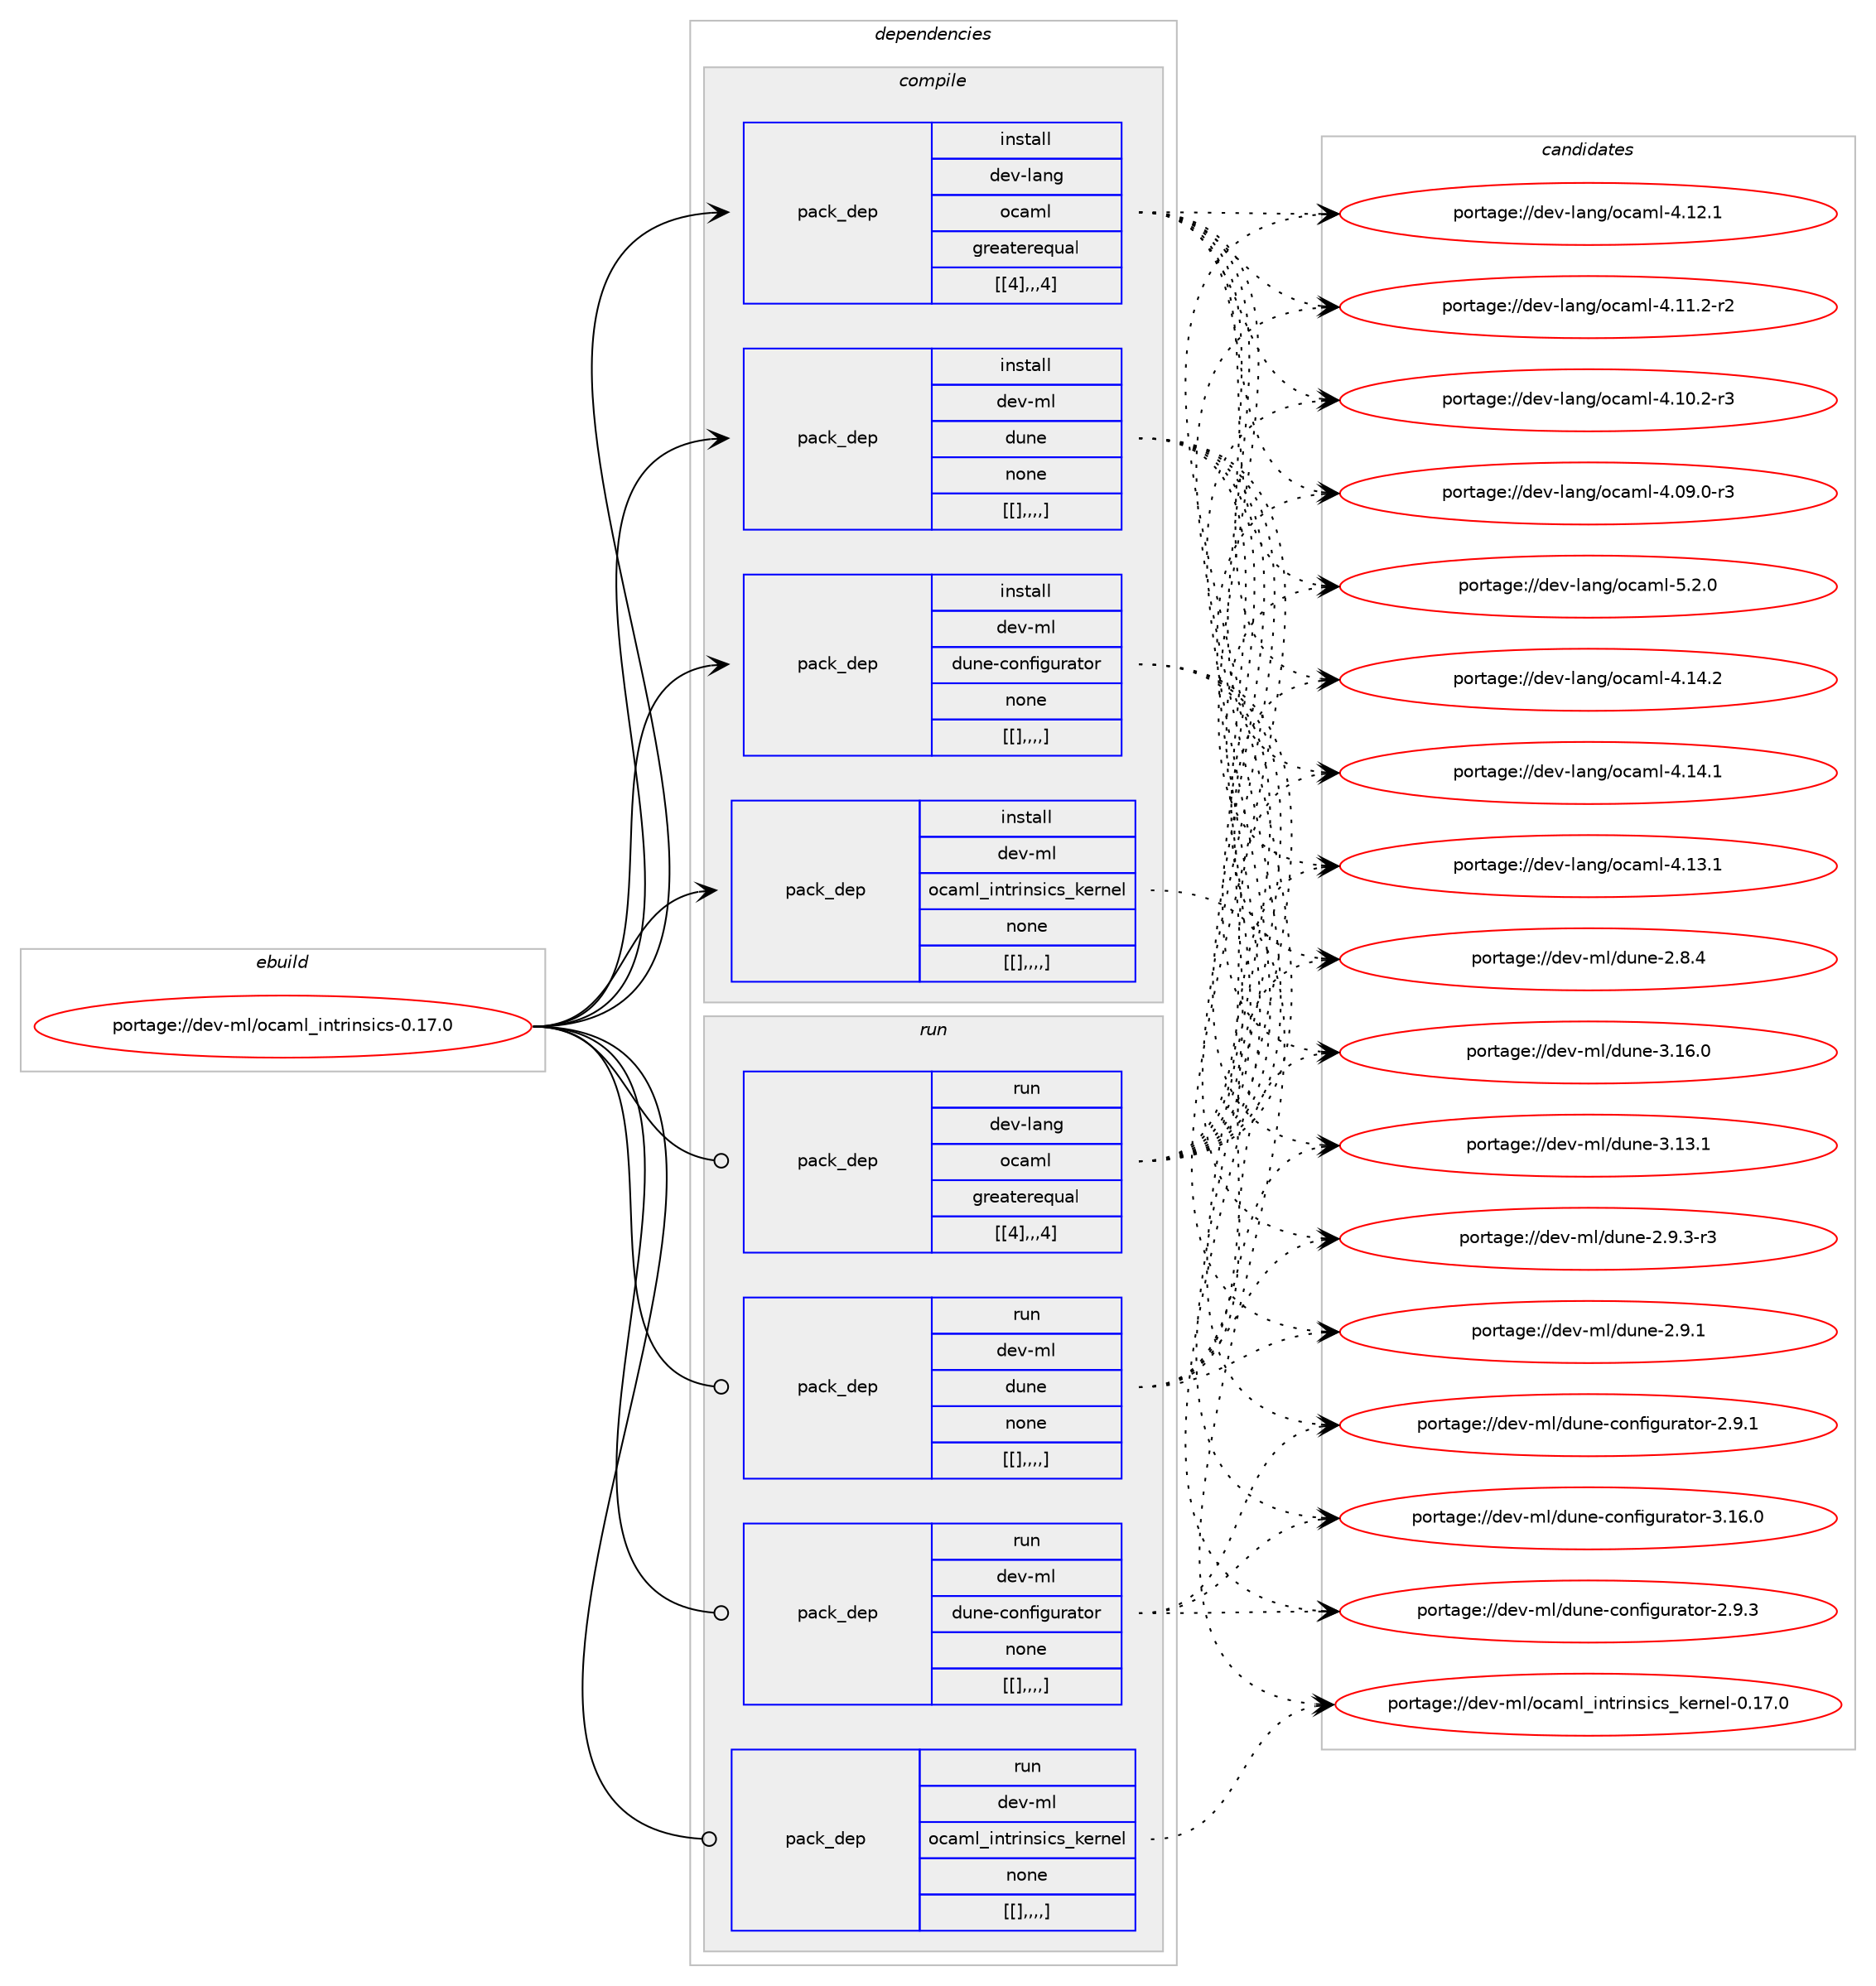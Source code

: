 digraph prolog {

# *************
# Graph options
# *************

newrank=true;
concentrate=true;
compound=true;
graph [rankdir=LR,fontname=Helvetica,fontsize=10,ranksep=1.5];#, ranksep=2.5, nodesep=0.2];
edge  [arrowhead=vee];
node  [fontname=Helvetica,fontsize=10];

# **********
# The ebuild
# **********

subgraph cluster_leftcol {
color=gray;
label=<<i>ebuild</i>>;
id [label="portage://dev-ml/ocaml_intrinsics-0.17.0", color=red, width=4, href="../dev-ml/ocaml_intrinsics-0.17.0.svg"];
}

# ****************
# The dependencies
# ****************

subgraph cluster_midcol {
color=gray;
label=<<i>dependencies</i>>;
subgraph cluster_compile {
fillcolor="#eeeeee";
style=filled;
label=<<i>compile</i>>;
subgraph pack90675 {
dependency122068 [label=<<TABLE BORDER="0" CELLBORDER="1" CELLSPACING="0" CELLPADDING="4" WIDTH="220"><TR><TD ROWSPAN="6" CELLPADDING="30">pack_dep</TD></TR><TR><TD WIDTH="110">install</TD></TR><TR><TD>dev-lang</TD></TR><TR><TD>ocaml</TD></TR><TR><TD>greaterequal</TD></TR><TR><TD>[[4],,,4]</TD></TR></TABLE>>, shape=none, color=blue];
}
id:e -> dependency122068:w [weight=20,style="solid",arrowhead="vee"];
subgraph pack90676 {
dependency122069 [label=<<TABLE BORDER="0" CELLBORDER="1" CELLSPACING="0" CELLPADDING="4" WIDTH="220"><TR><TD ROWSPAN="6" CELLPADDING="30">pack_dep</TD></TR><TR><TD WIDTH="110">install</TD></TR><TR><TD>dev-ml</TD></TR><TR><TD>dune</TD></TR><TR><TD>none</TD></TR><TR><TD>[[],,,,]</TD></TR></TABLE>>, shape=none, color=blue];
}
id:e -> dependency122069:w [weight=20,style="solid",arrowhead="vee"];
subgraph pack90677 {
dependency122070 [label=<<TABLE BORDER="0" CELLBORDER="1" CELLSPACING="0" CELLPADDING="4" WIDTH="220"><TR><TD ROWSPAN="6" CELLPADDING="30">pack_dep</TD></TR><TR><TD WIDTH="110">install</TD></TR><TR><TD>dev-ml</TD></TR><TR><TD>dune-configurator</TD></TR><TR><TD>none</TD></TR><TR><TD>[[],,,,]</TD></TR></TABLE>>, shape=none, color=blue];
}
id:e -> dependency122070:w [weight=20,style="solid",arrowhead="vee"];
subgraph pack90678 {
dependency122071 [label=<<TABLE BORDER="0" CELLBORDER="1" CELLSPACING="0" CELLPADDING="4" WIDTH="220"><TR><TD ROWSPAN="6" CELLPADDING="30">pack_dep</TD></TR><TR><TD WIDTH="110">install</TD></TR><TR><TD>dev-ml</TD></TR><TR><TD>ocaml_intrinsics_kernel</TD></TR><TR><TD>none</TD></TR><TR><TD>[[],,,,]</TD></TR></TABLE>>, shape=none, color=blue];
}
id:e -> dependency122071:w [weight=20,style="solid",arrowhead="vee"];
}
subgraph cluster_compileandrun {
fillcolor="#eeeeee";
style=filled;
label=<<i>compile and run</i>>;
}
subgraph cluster_run {
fillcolor="#eeeeee";
style=filled;
label=<<i>run</i>>;
subgraph pack90679 {
dependency122072 [label=<<TABLE BORDER="0" CELLBORDER="1" CELLSPACING="0" CELLPADDING="4" WIDTH="220"><TR><TD ROWSPAN="6" CELLPADDING="30">pack_dep</TD></TR><TR><TD WIDTH="110">run</TD></TR><TR><TD>dev-lang</TD></TR><TR><TD>ocaml</TD></TR><TR><TD>greaterequal</TD></TR><TR><TD>[[4],,,4]</TD></TR></TABLE>>, shape=none, color=blue];
}
id:e -> dependency122072:w [weight=20,style="solid",arrowhead="odot"];
subgraph pack90680 {
dependency122073 [label=<<TABLE BORDER="0" CELLBORDER="1" CELLSPACING="0" CELLPADDING="4" WIDTH="220"><TR><TD ROWSPAN="6" CELLPADDING="30">pack_dep</TD></TR><TR><TD WIDTH="110">run</TD></TR><TR><TD>dev-ml</TD></TR><TR><TD>dune</TD></TR><TR><TD>none</TD></TR><TR><TD>[[],,,,]</TD></TR></TABLE>>, shape=none, color=blue];
}
id:e -> dependency122073:w [weight=20,style="solid",arrowhead="odot"];
subgraph pack90681 {
dependency122074 [label=<<TABLE BORDER="0" CELLBORDER="1" CELLSPACING="0" CELLPADDING="4" WIDTH="220"><TR><TD ROWSPAN="6" CELLPADDING="30">pack_dep</TD></TR><TR><TD WIDTH="110">run</TD></TR><TR><TD>dev-ml</TD></TR><TR><TD>dune-configurator</TD></TR><TR><TD>none</TD></TR><TR><TD>[[],,,,]</TD></TR></TABLE>>, shape=none, color=blue];
}
id:e -> dependency122074:w [weight=20,style="solid",arrowhead="odot"];
subgraph pack90682 {
dependency122075 [label=<<TABLE BORDER="0" CELLBORDER="1" CELLSPACING="0" CELLPADDING="4" WIDTH="220"><TR><TD ROWSPAN="6" CELLPADDING="30">pack_dep</TD></TR><TR><TD WIDTH="110">run</TD></TR><TR><TD>dev-ml</TD></TR><TR><TD>ocaml_intrinsics_kernel</TD></TR><TR><TD>none</TD></TR><TR><TD>[[],,,,]</TD></TR></TABLE>>, shape=none, color=blue];
}
id:e -> dependency122075:w [weight=20,style="solid",arrowhead="odot"];
}
}

# **************
# The candidates
# **************

subgraph cluster_choices {
rank=same;
color=gray;
label=<<i>candidates</i>>;

subgraph choice90675 {
color=black;
nodesep=1;
choice1001011184510897110103471119997109108455346504648 [label="portage://dev-lang/ocaml-5.2.0", color=red, width=4,href="../dev-lang/ocaml-5.2.0.svg"];
choice100101118451089711010347111999710910845524649524650 [label="portage://dev-lang/ocaml-4.14.2", color=red, width=4,href="../dev-lang/ocaml-4.14.2.svg"];
choice100101118451089711010347111999710910845524649524649 [label="portage://dev-lang/ocaml-4.14.1", color=red, width=4,href="../dev-lang/ocaml-4.14.1.svg"];
choice100101118451089711010347111999710910845524649514649 [label="portage://dev-lang/ocaml-4.13.1", color=red, width=4,href="../dev-lang/ocaml-4.13.1.svg"];
choice100101118451089711010347111999710910845524649504649 [label="portage://dev-lang/ocaml-4.12.1", color=red, width=4,href="../dev-lang/ocaml-4.12.1.svg"];
choice1001011184510897110103471119997109108455246494946504511450 [label="portage://dev-lang/ocaml-4.11.2-r2", color=red, width=4,href="../dev-lang/ocaml-4.11.2-r2.svg"];
choice1001011184510897110103471119997109108455246494846504511451 [label="portage://dev-lang/ocaml-4.10.2-r3", color=red, width=4,href="../dev-lang/ocaml-4.10.2-r3.svg"];
choice1001011184510897110103471119997109108455246485746484511451 [label="portage://dev-lang/ocaml-4.09.0-r3", color=red, width=4,href="../dev-lang/ocaml-4.09.0-r3.svg"];
dependency122068:e -> choice1001011184510897110103471119997109108455346504648:w [style=dotted,weight="100"];
dependency122068:e -> choice100101118451089711010347111999710910845524649524650:w [style=dotted,weight="100"];
dependency122068:e -> choice100101118451089711010347111999710910845524649524649:w [style=dotted,weight="100"];
dependency122068:e -> choice100101118451089711010347111999710910845524649514649:w [style=dotted,weight="100"];
dependency122068:e -> choice100101118451089711010347111999710910845524649504649:w [style=dotted,weight="100"];
dependency122068:e -> choice1001011184510897110103471119997109108455246494946504511450:w [style=dotted,weight="100"];
dependency122068:e -> choice1001011184510897110103471119997109108455246494846504511451:w [style=dotted,weight="100"];
dependency122068:e -> choice1001011184510897110103471119997109108455246485746484511451:w [style=dotted,weight="100"];
}
subgraph choice90676 {
color=black;
nodesep=1;
choice100101118451091084710011711010145514649544648 [label="portage://dev-ml/dune-3.16.0", color=red, width=4,href="../dev-ml/dune-3.16.0.svg"];
choice100101118451091084710011711010145514649514649 [label="portage://dev-ml/dune-3.13.1", color=red, width=4,href="../dev-ml/dune-3.13.1.svg"];
choice10010111845109108471001171101014550465746514511451 [label="portage://dev-ml/dune-2.9.3-r3", color=red, width=4,href="../dev-ml/dune-2.9.3-r3.svg"];
choice1001011184510910847100117110101455046574649 [label="portage://dev-ml/dune-2.9.1", color=red, width=4,href="../dev-ml/dune-2.9.1.svg"];
choice1001011184510910847100117110101455046564652 [label="portage://dev-ml/dune-2.8.4", color=red, width=4,href="../dev-ml/dune-2.8.4.svg"];
dependency122069:e -> choice100101118451091084710011711010145514649544648:w [style=dotted,weight="100"];
dependency122069:e -> choice100101118451091084710011711010145514649514649:w [style=dotted,weight="100"];
dependency122069:e -> choice10010111845109108471001171101014550465746514511451:w [style=dotted,weight="100"];
dependency122069:e -> choice1001011184510910847100117110101455046574649:w [style=dotted,weight="100"];
dependency122069:e -> choice1001011184510910847100117110101455046564652:w [style=dotted,weight="100"];
}
subgraph choice90677 {
color=black;
nodesep=1;
choice100101118451091084710011711010145991111101021051031171149711611111445514649544648 [label="portage://dev-ml/dune-configurator-3.16.0", color=red, width=4,href="../dev-ml/dune-configurator-3.16.0.svg"];
choice1001011184510910847100117110101459911111010210510311711497116111114455046574651 [label="portage://dev-ml/dune-configurator-2.9.3", color=red, width=4,href="../dev-ml/dune-configurator-2.9.3.svg"];
choice1001011184510910847100117110101459911111010210510311711497116111114455046574649 [label="portage://dev-ml/dune-configurator-2.9.1", color=red, width=4,href="../dev-ml/dune-configurator-2.9.1.svg"];
dependency122070:e -> choice100101118451091084710011711010145991111101021051031171149711611111445514649544648:w [style=dotted,weight="100"];
dependency122070:e -> choice1001011184510910847100117110101459911111010210510311711497116111114455046574651:w [style=dotted,weight="100"];
dependency122070:e -> choice1001011184510910847100117110101459911111010210510311711497116111114455046574649:w [style=dotted,weight="100"];
}
subgraph choice90678 {
color=black;
nodesep=1;
choice1001011184510910847111999710910895105110116114105110115105991159510710111411010110845484649554648 [label="portage://dev-ml/ocaml_intrinsics_kernel-0.17.0", color=red, width=4,href="../dev-ml/ocaml_intrinsics_kernel-0.17.0.svg"];
dependency122071:e -> choice1001011184510910847111999710910895105110116114105110115105991159510710111411010110845484649554648:w [style=dotted,weight="100"];
}
subgraph choice90679 {
color=black;
nodesep=1;
choice1001011184510897110103471119997109108455346504648 [label="portage://dev-lang/ocaml-5.2.0", color=red, width=4,href="../dev-lang/ocaml-5.2.0.svg"];
choice100101118451089711010347111999710910845524649524650 [label="portage://dev-lang/ocaml-4.14.2", color=red, width=4,href="../dev-lang/ocaml-4.14.2.svg"];
choice100101118451089711010347111999710910845524649524649 [label="portage://dev-lang/ocaml-4.14.1", color=red, width=4,href="../dev-lang/ocaml-4.14.1.svg"];
choice100101118451089711010347111999710910845524649514649 [label="portage://dev-lang/ocaml-4.13.1", color=red, width=4,href="../dev-lang/ocaml-4.13.1.svg"];
choice100101118451089711010347111999710910845524649504649 [label="portage://dev-lang/ocaml-4.12.1", color=red, width=4,href="../dev-lang/ocaml-4.12.1.svg"];
choice1001011184510897110103471119997109108455246494946504511450 [label="portage://dev-lang/ocaml-4.11.2-r2", color=red, width=4,href="../dev-lang/ocaml-4.11.2-r2.svg"];
choice1001011184510897110103471119997109108455246494846504511451 [label="portage://dev-lang/ocaml-4.10.2-r3", color=red, width=4,href="../dev-lang/ocaml-4.10.2-r3.svg"];
choice1001011184510897110103471119997109108455246485746484511451 [label="portage://dev-lang/ocaml-4.09.0-r3", color=red, width=4,href="../dev-lang/ocaml-4.09.0-r3.svg"];
dependency122072:e -> choice1001011184510897110103471119997109108455346504648:w [style=dotted,weight="100"];
dependency122072:e -> choice100101118451089711010347111999710910845524649524650:w [style=dotted,weight="100"];
dependency122072:e -> choice100101118451089711010347111999710910845524649524649:w [style=dotted,weight="100"];
dependency122072:e -> choice100101118451089711010347111999710910845524649514649:w [style=dotted,weight="100"];
dependency122072:e -> choice100101118451089711010347111999710910845524649504649:w [style=dotted,weight="100"];
dependency122072:e -> choice1001011184510897110103471119997109108455246494946504511450:w [style=dotted,weight="100"];
dependency122072:e -> choice1001011184510897110103471119997109108455246494846504511451:w [style=dotted,weight="100"];
dependency122072:e -> choice1001011184510897110103471119997109108455246485746484511451:w [style=dotted,weight="100"];
}
subgraph choice90680 {
color=black;
nodesep=1;
choice100101118451091084710011711010145514649544648 [label="portage://dev-ml/dune-3.16.0", color=red, width=4,href="../dev-ml/dune-3.16.0.svg"];
choice100101118451091084710011711010145514649514649 [label="portage://dev-ml/dune-3.13.1", color=red, width=4,href="../dev-ml/dune-3.13.1.svg"];
choice10010111845109108471001171101014550465746514511451 [label="portage://dev-ml/dune-2.9.3-r3", color=red, width=4,href="../dev-ml/dune-2.9.3-r3.svg"];
choice1001011184510910847100117110101455046574649 [label="portage://dev-ml/dune-2.9.1", color=red, width=4,href="../dev-ml/dune-2.9.1.svg"];
choice1001011184510910847100117110101455046564652 [label="portage://dev-ml/dune-2.8.4", color=red, width=4,href="../dev-ml/dune-2.8.4.svg"];
dependency122073:e -> choice100101118451091084710011711010145514649544648:w [style=dotted,weight="100"];
dependency122073:e -> choice100101118451091084710011711010145514649514649:w [style=dotted,weight="100"];
dependency122073:e -> choice10010111845109108471001171101014550465746514511451:w [style=dotted,weight="100"];
dependency122073:e -> choice1001011184510910847100117110101455046574649:w [style=dotted,weight="100"];
dependency122073:e -> choice1001011184510910847100117110101455046564652:w [style=dotted,weight="100"];
}
subgraph choice90681 {
color=black;
nodesep=1;
choice100101118451091084710011711010145991111101021051031171149711611111445514649544648 [label="portage://dev-ml/dune-configurator-3.16.0", color=red, width=4,href="../dev-ml/dune-configurator-3.16.0.svg"];
choice1001011184510910847100117110101459911111010210510311711497116111114455046574651 [label="portage://dev-ml/dune-configurator-2.9.3", color=red, width=4,href="../dev-ml/dune-configurator-2.9.3.svg"];
choice1001011184510910847100117110101459911111010210510311711497116111114455046574649 [label="portage://dev-ml/dune-configurator-2.9.1", color=red, width=4,href="../dev-ml/dune-configurator-2.9.1.svg"];
dependency122074:e -> choice100101118451091084710011711010145991111101021051031171149711611111445514649544648:w [style=dotted,weight="100"];
dependency122074:e -> choice1001011184510910847100117110101459911111010210510311711497116111114455046574651:w [style=dotted,weight="100"];
dependency122074:e -> choice1001011184510910847100117110101459911111010210510311711497116111114455046574649:w [style=dotted,weight="100"];
}
subgraph choice90682 {
color=black;
nodesep=1;
choice1001011184510910847111999710910895105110116114105110115105991159510710111411010110845484649554648 [label="portage://dev-ml/ocaml_intrinsics_kernel-0.17.0", color=red, width=4,href="../dev-ml/ocaml_intrinsics_kernel-0.17.0.svg"];
dependency122075:e -> choice1001011184510910847111999710910895105110116114105110115105991159510710111411010110845484649554648:w [style=dotted,weight="100"];
}
}

}
